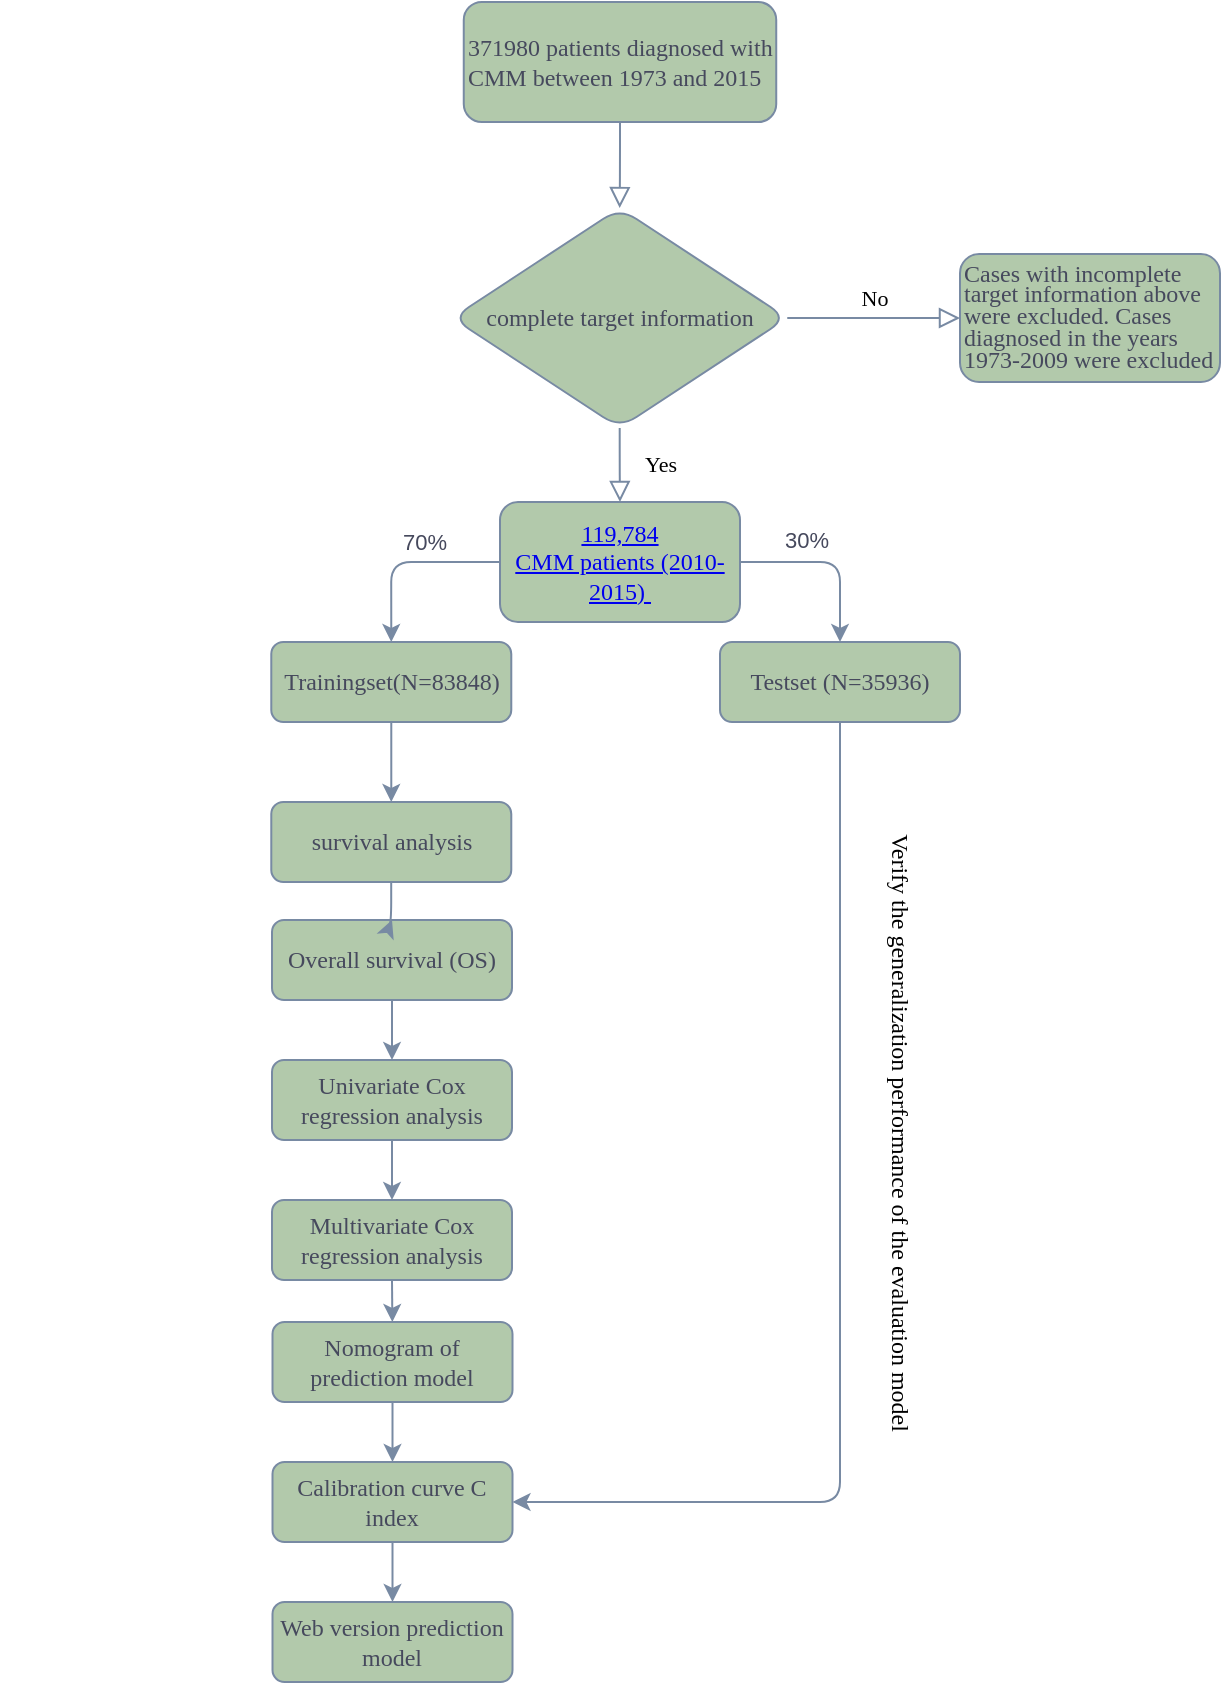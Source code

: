 <mxfile version="21.5.2" type="github">
  <diagram id="C5RBs43oDa-KdzZeNtuy" name="Page-1">
    <mxGraphModel dx="724" dy="379" grid="1" gridSize="10" guides="1" tooltips="1" connect="1" arrows="1" fold="1" page="1" pageScale="1" pageWidth="827" pageHeight="1169" math="0" shadow="0">
      <root>
        <mxCell id="WIyWlLk6GJQsqaUBKTNV-0" />
        <mxCell id="WIyWlLk6GJQsqaUBKTNV-1" parent="WIyWlLk6GJQsqaUBKTNV-0" />
        <mxCell id="WIyWlLk6GJQsqaUBKTNV-2" value="" style="rounded=1;html=1;jettySize=auto;orthogonalLoop=1;fontSize=11;endArrow=block;endFill=0;endSize=8;strokeWidth=1;shadow=0;labelBackgroundColor=none;edgeStyle=orthogonalEdgeStyle;fontFamily=Times New Roman;fontColor=default;strokeColor=#788AA3;" parent="WIyWlLk6GJQsqaUBKTNV-1" source="WIyWlLk6GJQsqaUBKTNV-3" target="WIyWlLk6GJQsqaUBKTNV-6" edge="1">
          <mxGeometry relative="1" as="geometry" />
        </mxCell>
        <mxCell id="WIyWlLk6GJQsqaUBKTNV-3" value="371980 patients diagnosed with CMM between 1973 and 2015" style="rounded=1;whiteSpace=wrap;html=1;fontSize=12;glass=0;strokeWidth=1;shadow=0;align=left;fontFamily=Times New Roman;labelBackgroundColor=none;fillColor=#B2C9AB;strokeColor=#788AA3;fontColor=#46495D;" parent="WIyWlLk6GJQsqaUBKTNV-1" vertex="1">
          <mxGeometry x="301.88" y="80" width="156.24" height="60" as="geometry" />
        </mxCell>
        <mxCell id="WIyWlLk6GJQsqaUBKTNV-4" value="Yes" style="rounded=1;html=1;jettySize=auto;orthogonalLoop=1;fontSize=11;endArrow=block;endFill=0;endSize=8;strokeWidth=1;shadow=0;labelBackgroundColor=none;edgeStyle=orthogonalEdgeStyle;entryX=0.5;entryY=0;entryDx=0;entryDy=0;fontFamily=Times New Roman;fontColor=default;strokeColor=#788AA3;" parent="WIyWlLk6GJQsqaUBKTNV-1" source="WIyWlLk6GJQsqaUBKTNV-6" target="oFgDFLpU9PCx--5mLgy--1" edge="1">
          <mxGeometry y="20" relative="1" as="geometry">
            <mxPoint as="offset" />
            <mxPoint x="273.75" y="350.04" as="targetPoint" />
          </mxGeometry>
        </mxCell>
        <mxCell id="WIyWlLk6GJQsqaUBKTNV-5" value="No" style="edgeStyle=orthogonalEdgeStyle;rounded=1;html=1;jettySize=auto;orthogonalLoop=1;fontSize=11;endArrow=block;endFill=0;endSize=8;strokeWidth=1;shadow=0;labelBackgroundColor=none;fontFamily=Times New Roman;fontColor=default;strokeColor=#788AA3;" parent="WIyWlLk6GJQsqaUBKTNV-1" source="WIyWlLk6GJQsqaUBKTNV-6" target="WIyWlLk6GJQsqaUBKTNV-7" edge="1">
          <mxGeometry y="10" relative="1" as="geometry">
            <mxPoint as="offset" />
          </mxGeometry>
        </mxCell>
        <mxCell id="WIyWlLk6GJQsqaUBKTNV-6" value="complete target information" style="rhombus;whiteSpace=wrap;html=1;shadow=0;fontFamily=Times New Roman;fontSize=12;align=center;strokeWidth=1;spacing=6;spacingTop=0;labelBackgroundColor=none;fillColor=#B2C9AB;strokeColor=#788AA3;fontColor=#46495D;rounded=1;" parent="WIyWlLk6GJQsqaUBKTNV-1" vertex="1">
          <mxGeometry x="296.13" y="183" width="167.5" height="110" as="geometry" />
        </mxCell>
        <mxCell id="WIyWlLk6GJQsqaUBKTNV-7" value="&lt;p style=&quot;line-height: 90%;&quot;&gt;Cases with incomplete target information above were excluded. Cases diagnosed in the years 1973-2009 were excluded&lt;/p&gt;" style="rounded=1;whiteSpace=wrap;html=1;fontSize=12;glass=0;strokeWidth=1;shadow=0;align=left;spacingBottom=2;fontFamily=Times New Roman;labelBackgroundColor=none;fillColor=#B2C9AB;strokeColor=#788AA3;fontColor=#46495D;" parent="WIyWlLk6GJQsqaUBKTNV-1" vertex="1">
          <mxGeometry x="550" y="206" width="130" height="64" as="geometry" />
        </mxCell>
        <mxCell id="oFgDFLpU9PCx--5mLgy--50" style="edgeStyle=orthogonalEdgeStyle;rounded=1;orthogonalLoop=1;jettySize=auto;html=1;exitX=0.5;exitY=1;exitDx=0;exitDy=0;entryX=1;entryY=0.5;entryDx=0;entryDy=0;strokeColor=#788AA3;fontColor=#46495D;fillColor=#B2C9AB;" parent="WIyWlLk6GJQsqaUBKTNV-1" source="WIyWlLk6GJQsqaUBKTNV-12" target="oFgDFLpU9PCx--5mLgy--13" edge="1">
          <mxGeometry relative="1" as="geometry" />
        </mxCell>
        <mxCell id="WIyWlLk6GJQsqaUBKTNV-12" value="Testset (N=35936)" style="rounded=1;whiteSpace=wrap;html=1;fontSize=12;glass=0;strokeWidth=1;shadow=0;fontFamily=Times New Roman;labelBackgroundColor=none;fillColor=#B2C9AB;strokeColor=#788AA3;fontColor=#46495D;" parent="WIyWlLk6GJQsqaUBKTNV-1" vertex="1">
          <mxGeometry x="430" y="400" width="120" height="40" as="geometry" />
        </mxCell>
        <mxCell id="oFgDFLpU9PCx--5mLgy--0" value="Web version prediction model" style="rounded=1;whiteSpace=wrap;html=1;fontSize=12;glass=0;strokeWidth=1;shadow=0;fontFamily=Times New Roman;labelBackgroundColor=none;fillColor=#B2C9AB;strokeColor=#788AA3;fontColor=#46495D;" parent="WIyWlLk6GJQsqaUBKTNV-1" vertex="1">
          <mxGeometry x="206.25" y="880" width="120" height="40" as="geometry" />
        </mxCell>
        <mxCell id="oFgDFLpU9PCx--5mLgy--40" style="edgeStyle=orthogonalEdgeStyle;rounded=1;orthogonalLoop=1;jettySize=auto;html=1;exitX=0;exitY=0.5;exitDx=0;exitDy=0;entryX=0.5;entryY=0;entryDx=0;entryDy=0;fontColor=default;fontFamily=Times New Roman;labelBackgroundColor=none;strokeColor=#788AA3;" parent="WIyWlLk6GJQsqaUBKTNV-1" source="oFgDFLpU9PCx--5mLgy--1" target="WIyWlLk6GJQsqaUBKTNV-11" edge="1">
          <mxGeometry relative="1" as="geometry" />
        </mxCell>
        <mxCell id="oFgDFLpU9PCx--5mLgy--57" value="70%" style="edgeLabel;html=1;align=center;verticalAlign=middle;resizable=0;points=[];fontColor=#46495D;" parent="oFgDFLpU9PCx--5mLgy--40" vertex="1" connectable="0">
          <mxGeometry x="-0.163" y="1" relative="1" as="geometry">
            <mxPoint x="1" y="-11" as="offset" />
          </mxGeometry>
        </mxCell>
        <mxCell id="oFgDFLpU9PCx--5mLgy--51" style="edgeStyle=orthogonalEdgeStyle;rounded=1;orthogonalLoop=1;jettySize=auto;html=1;exitX=1;exitY=0.5;exitDx=0;exitDy=0;entryX=0.5;entryY=0;entryDx=0;entryDy=0;strokeColor=#788AA3;fontColor=#46495D;fillColor=#B2C9AB;" parent="WIyWlLk6GJQsqaUBKTNV-1" source="oFgDFLpU9PCx--5mLgy--1" target="WIyWlLk6GJQsqaUBKTNV-12" edge="1">
          <mxGeometry relative="1" as="geometry" />
        </mxCell>
        <mxCell id="oFgDFLpU9PCx--5mLgy--58" value="30%" style="edgeLabel;html=1;align=center;verticalAlign=middle;resizable=0;points=[];fontColor=#46495D;" parent="oFgDFLpU9PCx--5mLgy--51" vertex="1" connectable="0">
          <mxGeometry x="-0.047" y="-4" relative="1" as="geometry">
            <mxPoint x="-10" y="-15" as="offset" />
          </mxGeometry>
        </mxCell>
        <mxCell id="oFgDFLpU9PCx--5mLgy--1" value="&lt;a style=&quot;border-color: var(--border-color);&quot; name=&quot;_Hlk91579630&quot;&gt;119,784&lt;br style=&quot;border-color: var(--border-color);&quot;&gt;CMM patients (2010-2015)&amp;nbsp;&lt;/a&gt;" style="rounded=1;whiteSpace=wrap;html=1;fontFamily=Times New Roman;labelBackgroundColor=none;fillColor=#B2C9AB;strokeColor=#788AA3;fontColor=#46495D;" parent="WIyWlLk6GJQsqaUBKTNV-1" vertex="1">
          <mxGeometry x="320" y="330" width="120" height="60" as="geometry" />
        </mxCell>
        <mxCell id="oFgDFLpU9PCx--5mLgy--36" style="edgeStyle=orthogonalEdgeStyle;rounded=1;orthogonalLoop=1;jettySize=auto;html=1;exitX=0.5;exitY=1;exitDx=0;exitDy=0;entryX=0.5;entryY=0;entryDx=0;entryDy=0;fontColor=default;fontFamily=Times New Roman;labelBackgroundColor=none;strokeColor=#788AA3;" parent="WIyWlLk6GJQsqaUBKTNV-1" source="oFgDFLpU9PCx--5mLgy--13" target="oFgDFLpU9PCx--5mLgy--0" edge="1">
          <mxGeometry relative="1" as="geometry" />
        </mxCell>
        <mxCell id="oFgDFLpU9PCx--5mLgy--45" value="" style="group;fontFamily=Times New Roman;labelBackgroundColor=none;fontColor=#46495D;rounded=1;" parent="WIyWlLk6GJQsqaUBKTNV-1" vertex="1" connectable="0">
          <mxGeometry x="70" y="400" width="408" height="490" as="geometry" />
        </mxCell>
        <mxCell id="WIyWlLk6GJQsqaUBKTNV-11" value="Trainingset(N=83848)" style="rounded=1;whiteSpace=wrap;html=1;fontSize=12;glass=0;strokeWidth=1;shadow=0;fontFamily=Times New Roman;labelBackgroundColor=none;fillColor=#B2C9AB;strokeColor=#788AA3;fontColor=#46495D;" parent="oFgDFLpU9PCx--5mLgy--45" vertex="1">
          <mxGeometry x="135.64" width="120" height="40" as="geometry" />
        </mxCell>
        <mxCell id="oFgDFLpU9PCx--5mLgy--44" value="" style="group;fontFamily=Times New Roman;labelBackgroundColor=none;fontColor=#46495D;rounded=1;" parent="oFgDFLpU9PCx--5mLgy--45" vertex="1" connectable="0">
          <mxGeometry y="80" width="408" height="410" as="geometry" />
        </mxCell>
        <mxCell id="oFgDFLpU9PCx--5mLgy--5" value="survival analysis" style="rounded=1;whiteSpace=wrap;html=1;labelBackgroundColor=none;fontFamily=Times New Roman;fillColor=#B2C9AB;strokeColor=#788AA3;fontColor=#46495D;" parent="oFgDFLpU9PCx--5mLgy--44" vertex="1">
          <mxGeometry x="135.64" width="120" height="40" as="geometry" />
        </mxCell>
        <mxCell id="oFgDFLpU9PCx--5mLgy--43" value="" style="group;fontFamily=Times New Roman;labelBackgroundColor=none;fontColor=#46495D;rounded=1;" parent="oFgDFLpU9PCx--5mLgy--44" vertex="1" connectable="0">
          <mxGeometry y="60" width="408" height="250" as="geometry" />
        </mxCell>
        <mxCell id="oFgDFLpU9PCx--5mLgy--21" value="&lt;div&gt;Overall survival (OS)&lt;/div&gt;" style="rounded=1;whiteSpace=wrap;html=1;fontFamily=Times New Roman;labelBackgroundColor=none;fillColor=#B2C9AB;strokeColor=#788AA3;fontColor=#46495D;" parent="oFgDFLpU9PCx--5mLgy--43" vertex="1">
          <mxGeometry x="136" y="-1" width="120" height="40" as="geometry" />
        </mxCell>
        <mxCell id="oFgDFLpU9PCx--5mLgy--25" value="Univariate Cox regression analysis" style="rounded=1;whiteSpace=wrap;html=1;fontFamily=Times New Roman;labelBackgroundColor=none;fillColor=#B2C9AB;strokeColor=#788AA3;fontColor=#46495D;" parent="oFgDFLpU9PCx--5mLgy--43" vertex="1">
          <mxGeometry x="136" y="69" width="120" height="40" as="geometry" />
        </mxCell>
        <mxCell id="oFgDFLpU9PCx--5mLgy--56" style="edgeStyle=orthogonalEdgeStyle;rounded=1;orthogonalLoop=1;jettySize=auto;html=1;exitX=0.5;exitY=1;exitDx=0;exitDy=0;strokeColor=#788AA3;fontColor=#46495D;fillColor=#B2C9AB;" parent="oFgDFLpU9PCx--5mLgy--43" source="oFgDFLpU9PCx--5mLgy--26" edge="1">
          <mxGeometry relative="1" as="geometry">
            <mxPoint x="196.176" y="200" as="targetPoint" />
          </mxGeometry>
        </mxCell>
        <mxCell id="oFgDFLpU9PCx--5mLgy--26" value="Multivariate Cox regression analysis" style="rounded=1;whiteSpace=wrap;html=1;fontFamily=Times New Roman;labelBackgroundColor=none;fillColor=#B2C9AB;strokeColor=#788AA3;fontColor=#46495D;" parent="oFgDFLpU9PCx--5mLgy--43" vertex="1">
          <mxGeometry x="136" y="139" width="120" height="40" as="geometry" />
        </mxCell>
        <mxCell id="oFgDFLpU9PCx--5mLgy--29" style="edgeStyle=orthogonalEdgeStyle;rounded=1;orthogonalLoop=1;jettySize=auto;html=1;exitX=0.5;exitY=1;exitDx=0;exitDy=0;entryX=0.5;entryY=0;entryDx=0;entryDy=0;fontColor=default;fontFamily=Times New Roman;labelBackgroundColor=none;strokeColor=#788AA3;" parent="oFgDFLpU9PCx--5mLgy--43" source="oFgDFLpU9PCx--5mLgy--21" target="oFgDFLpU9PCx--5mLgy--25" edge="1">
          <mxGeometry relative="1" as="geometry" />
        </mxCell>
        <mxCell id="oFgDFLpU9PCx--5mLgy--30" style="edgeStyle=orthogonalEdgeStyle;rounded=1;orthogonalLoop=1;jettySize=auto;html=1;exitX=0.5;exitY=1;exitDx=0;exitDy=0;entryX=0.5;entryY=0;entryDx=0;entryDy=0;fontColor=default;fontFamily=Times New Roman;labelBackgroundColor=none;strokeColor=#788AA3;" parent="oFgDFLpU9PCx--5mLgy--43" source="oFgDFLpU9PCx--5mLgy--25" target="oFgDFLpU9PCx--5mLgy--26" edge="1">
          <mxGeometry relative="1" as="geometry" />
        </mxCell>
        <mxCell id="oFgDFLpU9PCx--5mLgy--12" value="Nomogram of prediction model" style="rounded=1;whiteSpace=wrap;html=1;labelBackgroundColor=none;fontFamily=Times New Roman;fillColor=#B2C9AB;strokeColor=#788AA3;fontColor=#46495D;" parent="oFgDFLpU9PCx--5mLgy--43" vertex="1">
          <mxGeometry x="136.25" y="200" width="120" height="40" as="geometry" />
        </mxCell>
        <mxCell id="oFgDFLpU9PCx--5mLgy--22" style="edgeStyle=orthogonalEdgeStyle;rounded=1;orthogonalLoop=1;jettySize=auto;html=1;entryX=0.5;entryY=0;entryDx=0;entryDy=0;fontColor=default;fontFamily=Times New Roman;labelBackgroundColor=none;strokeColor=#788AA3;" parent="oFgDFLpU9PCx--5mLgy--44" source="oFgDFLpU9PCx--5mLgy--5" target="oFgDFLpU9PCx--5mLgy--21" edge="1">
          <mxGeometry relative="1" as="geometry" />
        </mxCell>
        <mxCell id="oFgDFLpU9PCx--5mLgy--13" value="Calibration curve C index" style="rounded=1;whiteSpace=wrap;html=1;labelBackgroundColor=none;fontFamily=Times New Roman;fillColor=#B2C9AB;strokeColor=#788AA3;fontColor=#46495D;" parent="oFgDFLpU9PCx--5mLgy--44" vertex="1">
          <mxGeometry x="136.25" y="330" width="120" height="40" as="geometry" />
        </mxCell>
        <mxCell id="oFgDFLpU9PCx--5mLgy--35" style="edgeStyle=orthogonalEdgeStyle;rounded=1;orthogonalLoop=1;jettySize=auto;html=1;exitX=0.5;exitY=1;exitDx=0;exitDy=0;entryX=0.5;entryY=0;entryDx=0;entryDy=0;fontColor=default;fontFamily=Times New Roman;labelBackgroundColor=none;strokeColor=#788AA3;" parent="oFgDFLpU9PCx--5mLgy--44" source="oFgDFLpU9PCx--5mLgy--12" target="oFgDFLpU9PCx--5mLgy--13" edge="1">
          <mxGeometry relative="1" as="geometry" />
        </mxCell>
        <mxCell id="oFgDFLpU9PCx--5mLgy--18" style="edgeStyle=orthogonalEdgeStyle;rounded=1;orthogonalLoop=1;jettySize=auto;html=1;exitX=0.5;exitY=1;exitDx=0;exitDy=0;labelBackgroundColor=none;fontColor=default;fontFamily=Times New Roman;strokeColor=#788AA3;" parent="oFgDFLpU9PCx--5mLgy--45" source="WIyWlLk6GJQsqaUBKTNV-11" target="oFgDFLpU9PCx--5mLgy--5" edge="1">
          <mxGeometry relative="1" as="geometry" />
        </mxCell>
        <mxCell id="oFgDFLpU9PCx--5mLgy--49" value="Verify the generalization performance of the evaluation model" style="text;html=1;align=center;verticalAlign=middle;resizable=0;points=[];autosize=1;rotation=90;fontFamily=Times New Roman;" parent="WIyWlLk6GJQsqaUBKTNV-1" vertex="1">
          <mxGeometry x="360" y="630" width="320" height="30" as="geometry" />
        </mxCell>
      </root>
    </mxGraphModel>
  </diagram>
</mxfile>

